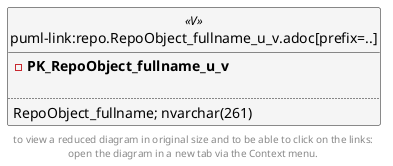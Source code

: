 @startuml
left to right direction
'top to bottom direction
hide circle
'avoide "." issues:
set namespaceSeparator none


skinparam class {
  BackgroundColor White
  BackgroundColor<<FN>> Yellow
  BackgroundColor<<FS>> Yellow
  BackgroundColor<<FT>> LightGray
  BackgroundColor<<IF>> Yellow
  BackgroundColor<<IS>> Yellow
  BackgroundColor<<P>> Aqua
  BackgroundColor<<PC>> Aqua
  BackgroundColor<<SN>> Yellow
  BackgroundColor<<SO>> SlateBlue
  BackgroundColor<<TF>> LightGray
  BackgroundColor<<TR>> Tomato
  BackgroundColor<<U>> White
  BackgroundColor<<V>> WhiteSmoke
  BackgroundColor<<X>> Aqua
}


entity "puml-link:repo.RepoObject_fullname_u_v.adoc[prefix=..]" as repo.RepoObject_fullname_u_v << V >> {
- **PK_RepoObject_fullname_u_v**

..
RepoObject_fullname; nvarchar(261)
}


footer
to view a reduced diagram in original size and to be able to click on the links:
open the diagram in a new tab via the Context menu.
end footer

@enduml

